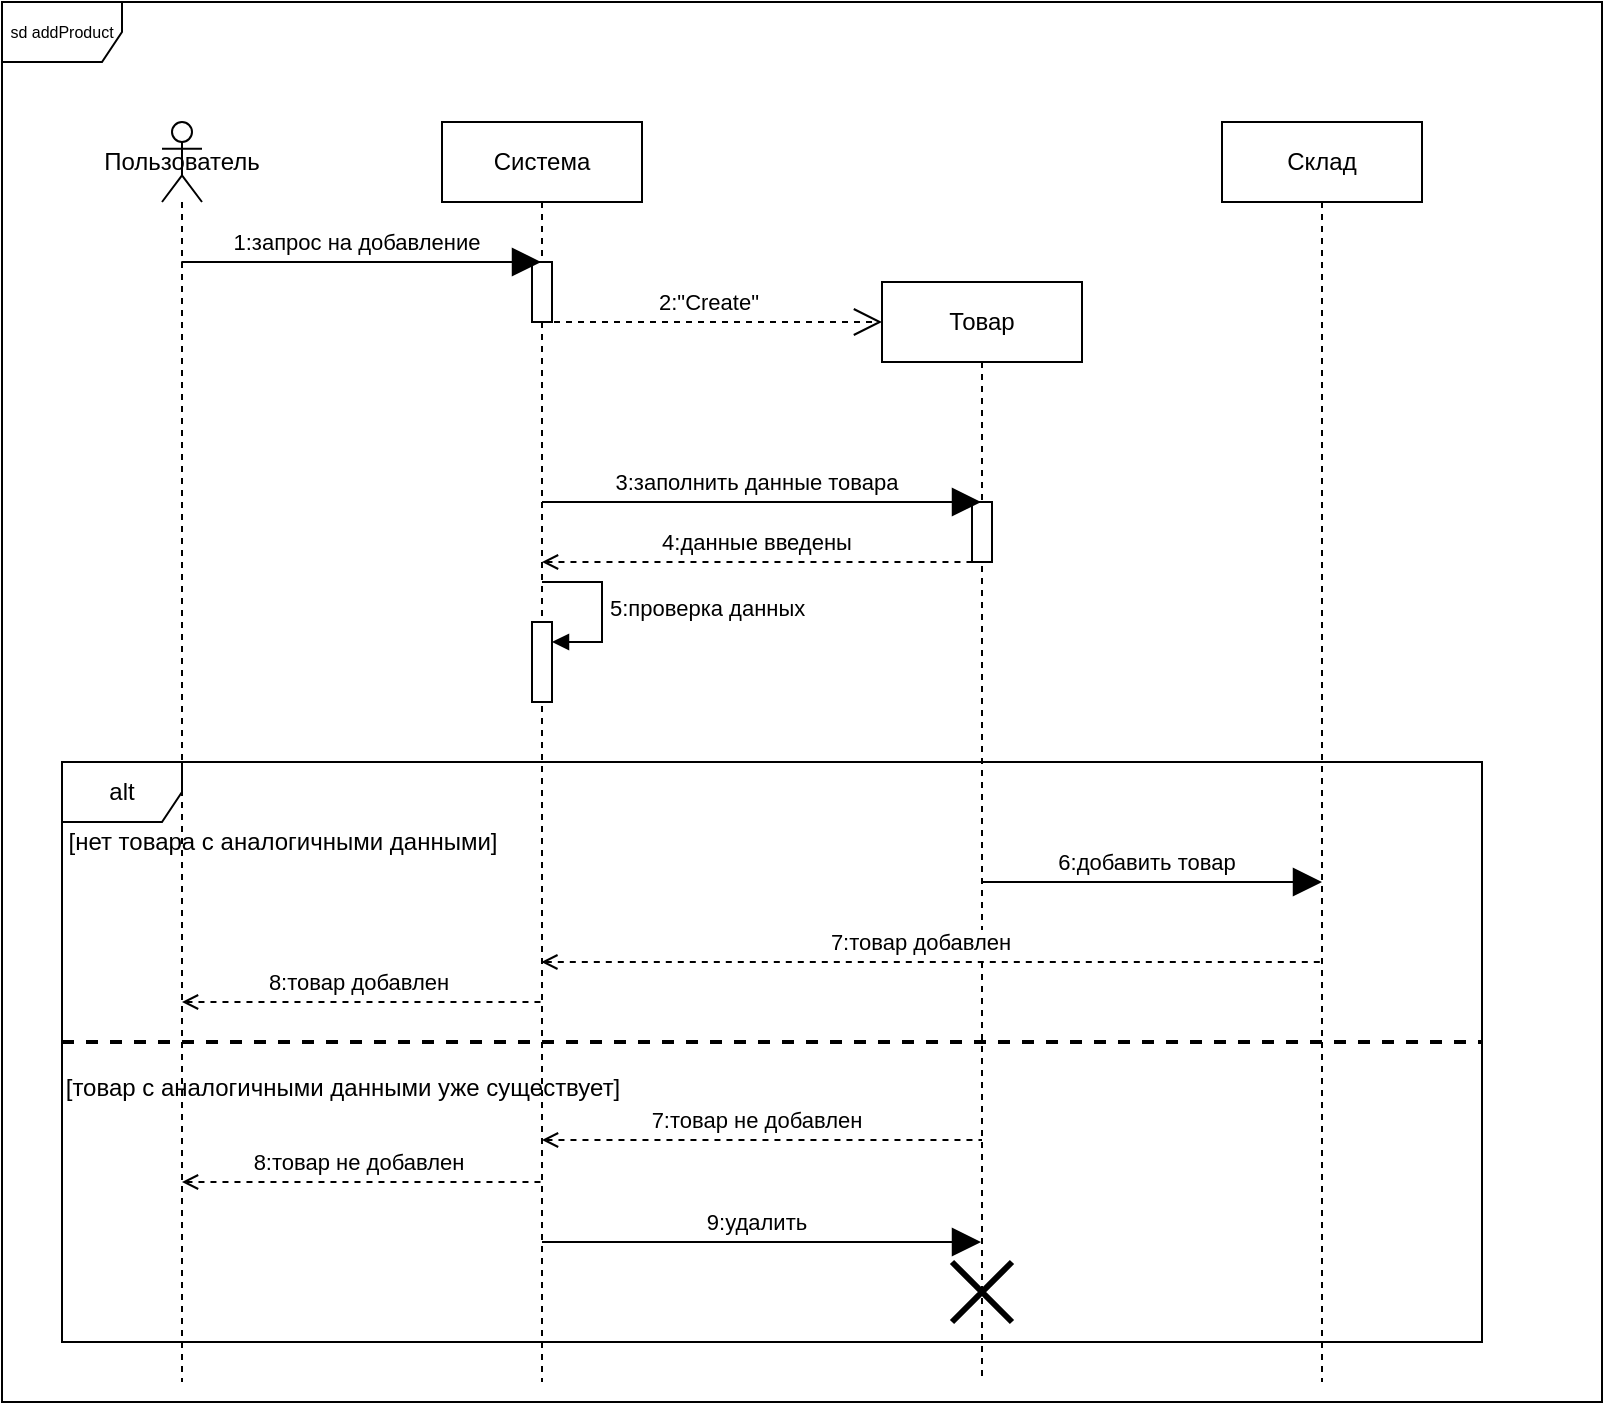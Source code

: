<mxfile version="24.0.7" type="device">
  <diagram name="Page-1" id="2YBvvXClWsGukQMizWep">
    <mxGraphModel dx="1259" dy="1762" grid="1" gridSize="10" guides="1" tooltips="1" connect="1" arrows="1" fold="1" page="1" pageScale="1" pageWidth="850" pageHeight="1100" math="0" shadow="0">
      <root>
        <mxCell id="0" />
        <mxCell id="1" parent="0" />
        <mxCell id="aM9ryv3xv72pqoxQDRHE-5" value="Система" style="shape=umlLifeline;perimeter=lifelinePerimeter;whiteSpace=wrap;html=1;container=0;dropTarget=0;collapsible=0;recursiveResize=0;outlineConnect=0;portConstraint=eastwest;newEdgeStyle={&quot;edgeStyle&quot;:&quot;elbowEdgeStyle&quot;,&quot;elbow&quot;:&quot;vertical&quot;,&quot;curved&quot;:0,&quot;rounded&quot;:0};" parent="1" vertex="1">
          <mxGeometry x="220" y="40" width="100" height="630" as="geometry" />
        </mxCell>
        <mxCell id="JQL4Ro9j3H7uzmRgNEVx-5" value="" style="html=1;points=[[0,0,0,0,5],[0,1,0,0,-5],[1,0,0,0,5],[1,1,0,0,-5]];perimeter=orthogonalPerimeter;outlineConnect=0;targetShapes=umlLifeline;portConstraint=eastwest;newEdgeStyle={&quot;curved&quot;:0,&quot;rounded&quot;:0};" vertex="1" parent="aM9ryv3xv72pqoxQDRHE-5">
          <mxGeometry x="45" y="70" width="10" height="30" as="geometry" />
        </mxCell>
        <mxCell id="JQL4Ro9j3H7uzmRgNEVx-39" value="" style="html=1;points=[[0,0,0,0,5],[0,1,0,0,-5],[1,0,0,0,5],[1,1,0,0,-5]];perimeter=orthogonalPerimeter;outlineConnect=0;targetShapes=umlLifeline;portConstraint=eastwest;newEdgeStyle={&quot;curved&quot;:0,&quot;rounded&quot;:0};" vertex="1" parent="aM9ryv3xv72pqoxQDRHE-5">
          <mxGeometry x="45" y="250" width="10" height="40" as="geometry" />
        </mxCell>
        <mxCell id="JQL4Ro9j3H7uzmRgNEVx-40" value="5:проверка данных" style="html=1;align=left;spacingLeft=2;endArrow=block;rounded=0;edgeStyle=orthogonalEdgeStyle;curved=0;rounded=0;" edge="1" target="JQL4Ro9j3H7uzmRgNEVx-39" parent="aM9ryv3xv72pqoxQDRHE-5">
          <mxGeometry relative="1" as="geometry">
            <mxPoint x="50" y="230" as="sourcePoint" />
            <Array as="points">
              <mxPoint x="80" y="260" />
            </Array>
          </mxGeometry>
        </mxCell>
        <mxCell id="mpVmafUk8Vq4Kn1Bw94z-4" value="Товар" style="shape=umlLifeline;perimeter=lifelinePerimeter;whiteSpace=wrap;html=1;container=0;dropTarget=0;collapsible=0;recursiveResize=0;outlineConnect=0;portConstraint=eastwest;newEdgeStyle={&quot;edgeStyle&quot;:&quot;elbowEdgeStyle&quot;,&quot;elbow&quot;:&quot;vertical&quot;,&quot;curved&quot;:0,&quot;rounded&quot;:0};" parent="1" vertex="1">
          <mxGeometry x="440" y="120" width="100" height="550" as="geometry" />
        </mxCell>
        <mxCell id="JQL4Ro9j3H7uzmRgNEVx-8" value="" style="html=1;points=[[0,0,0,0,5],[0,1,0,0,-5],[1,0,0,0,5],[1,1,0,0,-5]];perimeter=orthogonalPerimeter;outlineConnect=0;targetShapes=umlLifeline;portConstraint=eastwest;newEdgeStyle={&quot;curved&quot;:0,&quot;rounded&quot;:0};" vertex="1" parent="mpVmafUk8Vq4Kn1Bw94z-4">
          <mxGeometry x="45" y="110" width="10" height="30" as="geometry" />
        </mxCell>
        <mxCell id="JQL4Ro9j3H7uzmRgNEVx-1" value="" style="endArrow=block;endFill=1;endSize=12;html=1;rounded=0;" edge="1" parent="1" target="aM9ryv3xv72pqoxQDRHE-5">
          <mxGeometry width="160" relative="1" as="geometry">
            <mxPoint x="89.667" y="110" as="sourcePoint" />
            <mxPoint x="500" y="340" as="targetPoint" />
            <Array as="points">
              <mxPoint x="220" y="110" />
            </Array>
          </mxGeometry>
        </mxCell>
        <mxCell id="JQL4Ro9j3H7uzmRgNEVx-2" value="1:запрос на добавление" style="edgeLabel;html=1;align=center;verticalAlign=middle;resizable=0;points=[];" vertex="1" connectable="0" parent="JQL4Ro9j3H7uzmRgNEVx-1">
          <mxGeometry x="-0.029" relative="1" as="geometry">
            <mxPoint y="-10" as="offset" />
          </mxGeometry>
        </mxCell>
        <mxCell id="JQL4Ro9j3H7uzmRgNEVx-3" value="" style="endArrow=open;endFill=1;endSize=12;html=1;rounded=0;dashed=1;" edge="1" parent="1">
          <mxGeometry width="160" relative="1" as="geometry">
            <mxPoint x="270" y="140" as="sourcePoint" />
            <mxPoint x="440" y="140" as="targetPoint" />
          </mxGeometry>
        </mxCell>
        <mxCell id="JQL4Ro9j3H7uzmRgNEVx-4" value="2:&quot;Create&quot;" style="edgeLabel;html=1;align=center;verticalAlign=middle;resizable=0;points=[];" vertex="1" connectable="0" parent="JQL4Ro9j3H7uzmRgNEVx-3">
          <mxGeometry x="-0.029" relative="1" as="geometry">
            <mxPoint y="-10" as="offset" />
          </mxGeometry>
        </mxCell>
        <mxCell id="JQL4Ro9j3H7uzmRgNEVx-6" value="" style="endArrow=block;endFill=1;endSize=12;html=1;rounded=0;" edge="1" parent="1" target="mpVmafUk8Vq4Kn1Bw94z-4">
          <mxGeometry width="160" relative="1" as="geometry">
            <mxPoint x="270" y="230" as="sourcePoint" />
            <mxPoint x="450" y="230" as="targetPoint" />
            <Array as="points">
              <mxPoint x="400" y="230" />
            </Array>
          </mxGeometry>
        </mxCell>
        <mxCell id="JQL4Ro9j3H7uzmRgNEVx-7" value="3:заполнить данные товара" style="edgeLabel;html=1;align=center;verticalAlign=middle;resizable=0;points=[];" vertex="1" connectable="0" parent="JQL4Ro9j3H7uzmRgNEVx-6">
          <mxGeometry x="-0.029" relative="1" as="geometry">
            <mxPoint y="-10" as="offset" />
          </mxGeometry>
        </mxCell>
        <mxCell id="JQL4Ro9j3H7uzmRgNEVx-11" value="" style="endArrow=none;endFill=0;endSize=12;html=1;rounded=0;startArrow=open;startFill=0;targetPerimeterSpacing=12;sourcePerimeterSpacing=6;dashed=1;" edge="1" parent="1">
          <mxGeometry width="160" relative="1" as="geometry">
            <mxPoint x="269.667" y="460.0" as="sourcePoint" />
            <mxPoint x="659.5" y="460.0" as="targetPoint" />
            <Array as="points">
              <mxPoint x="440" y="460" />
            </Array>
          </mxGeometry>
        </mxCell>
        <mxCell id="JQL4Ro9j3H7uzmRgNEVx-12" value="7:товар добавлен" style="edgeLabel;html=1;align=center;verticalAlign=middle;resizable=0;points=[];" vertex="1" connectable="0" parent="JQL4Ro9j3H7uzmRgNEVx-11">
          <mxGeometry x="-0.029" relative="1" as="geometry">
            <mxPoint y="-10" as="offset" />
          </mxGeometry>
        </mxCell>
        <mxCell id="JQL4Ro9j3H7uzmRgNEVx-13" value="Склад" style="shape=umlLifeline;perimeter=lifelinePerimeter;whiteSpace=wrap;html=1;container=0;dropTarget=0;collapsible=0;recursiveResize=0;outlineConnect=0;portConstraint=eastwest;newEdgeStyle={&quot;edgeStyle&quot;:&quot;elbowEdgeStyle&quot;,&quot;elbow&quot;:&quot;vertical&quot;,&quot;curved&quot;:0,&quot;rounded&quot;:0};" vertex="1" parent="1">
          <mxGeometry x="610" y="40" width="100" height="630" as="geometry" />
        </mxCell>
        <mxCell id="JQL4Ro9j3H7uzmRgNEVx-15" value="" style="endArrow=block;endFill=1;endSize=12;html=1;rounded=0;" edge="1" parent="1">
          <mxGeometry width="160" relative="1" as="geometry">
            <mxPoint x="490" y="420" as="sourcePoint" />
            <mxPoint x="660" y="420" as="targetPoint" />
            <Array as="points">
              <mxPoint x="625" y="420" />
            </Array>
          </mxGeometry>
        </mxCell>
        <mxCell id="JQL4Ro9j3H7uzmRgNEVx-16" value="6:добавить товар" style="edgeLabel;html=1;align=center;verticalAlign=middle;resizable=0;points=[];" vertex="1" connectable="0" parent="JQL4Ro9j3H7uzmRgNEVx-15">
          <mxGeometry x="-0.029" relative="1" as="geometry">
            <mxPoint x="-1" y="-10" as="offset" />
          </mxGeometry>
        </mxCell>
        <mxCell id="JQL4Ro9j3H7uzmRgNEVx-19" value="Пользователь" style="shape=umlLifeline;perimeter=lifelinePerimeter;whiteSpace=wrap;html=1;container=1;dropTarget=0;collapsible=0;recursiveResize=0;outlineConnect=0;portConstraint=eastwest;newEdgeStyle={&quot;curved&quot;:0,&quot;rounded&quot;:0};participant=umlActor;size=40;" vertex="1" parent="1">
          <mxGeometry x="80" y="40" width="20" height="630" as="geometry" />
        </mxCell>
        <mxCell id="JQL4Ro9j3H7uzmRgNEVx-20" value="" style="endArrow=none;endFill=0;endSize=12;html=1;rounded=0;startArrow=open;startFill=0;targetPerimeterSpacing=12;sourcePerimeterSpacing=6;dashed=1;" edge="1" parent="1">
          <mxGeometry width="160" relative="1" as="geometry">
            <mxPoint x="90" y="480" as="sourcePoint" />
            <mxPoint x="270" y="480" as="targetPoint" />
            <Array as="points">
              <mxPoint x="220" y="480" />
            </Array>
          </mxGeometry>
        </mxCell>
        <mxCell id="JQL4Ro9j3H7uzmRgNEVx-21" value="8:товар добавлен" style="edgeLabel;html=1;align=center;verticalAlign=middle;resizable=0;points=[];" vertex="1" connectable="0" parent="JQL4Ro9j3H7uzmRgNEVx-20">
          <mxGeometry x="-0.029" relative="1" as="geometry">
            <mxPoint y="-10" as="offset" />
          </mxGeometry>
        </mxCell>
        <mxCell id="JQL4Ro9j3H7uzmRgNEVx-23" value="alt" style="shape=umlFrame;whiteSpace=wrap;html=1;pointerEvents=0;" vertex="1" parent="1">
          <mxGeometry x="30" y="360" width="710" height="290" as="geometry" />
        </mxCell>
        <mxCell id="JQL4Ro9j3H7uzmRgNEVx-26" value="" style="line;strokeWidth=2;fillColor=none;align=left;verticalAlign=middle;spacingTop=-1;spacingLeft=3;spacingRight=3;rotatable=0;labelPosition=right;points=[];portConstraint=eastwest;strokeColor=default;dashed=1;perimeterSpacing=14;" vertex="1" parent="1">
          <mxGeometry x="30" y="496" width="710" height="8" as="geometry" />
        </mxCell>
        <mxCell id="JQL4Ro9j3H7uzmRgNEVx-27" value="[нет товара с аналогичными данными]" style="text;html=1;align=center;verticalAlign=middle;resizable=0;points=[];autosize=1;strokeColor=none;fillColor=none;" vertex="1" parent="1">
          <mxGeometry x="20" y="385" width="240" height="30" as="geometry" />
        </mxCell>
        <mxCell id="JQL4Ro9j3H7uzmRgNEVx-28" value="[товар с аналогичными данными уже существует]" style="text;html=1;align=center;verticalAlign=middle;resizable=0;points=[];autosize=1;strokeColor=none;fillColor=none;" vertex="1" parent="1">
          <mxGeometry x="20" y="508" width="300" height="30" as="geometry" />
        </mxCell>
        <mxCell id="JQL4Ro9j3H7uzmRgNEVx-29" value="" style="endArrow=none;endFill=0;endSize=12;html=1;rounded=0;startArrow=open;startFill=0;targetPerimeterSpacing=12;sourcePerimeterSpacing=6;dashed=1;" edge="1" parent="1">
          <mxGeometry width="160" relative="1" as="geometry">
            <mxPoint x="269.997" y="549" as="sourcePoint" />
            <mxPoint x="490" y="549" as="targetPoint" />
            <Array as="points">
              <mxPoint x="440.33" y="549" />
            </Array>
          </mxGeometry>
        </mxCell>
        <mxCell id="JQL4Ro9j3H7uzmRgNEVx-30" value="7:товар не добавлен" style="edgeLabel;html=1;align=center;verticalAlign=middle;resizable=0;points=[];" vertex="1" connectable="0" parent="JQL4Ro9j3H7uzmRgNEVx-29">
          <mxGeometry x="-0.029" relative="1" as="geometry">
            <mxPoint y="-10" as="offset" />
          </mxGeometry>
        </mxCell>
        <mxCell id="JQL4Ro9j3H7uzmRgNEVx-31" value="" style="endArrow=none;endFill=0;endSize=12;html=1;rounded=0;startArrow=open;startFill=0;targetPerimeterSpacing=12;sourcePerimeterSpacing=6;dashed=1;" edge="1" parent="1">
          <mxGeometry width="160" relative="1" as="geometry">
            <mxPoint x="89.997" y="570" as="sourcePoint" />
            <mxPoint x="270" y="570" as="targetPoint" />
            <Array as="points">
              <mxPoint x="260.33" y="570" />
            </Array>
          </mxGeometry>
        </mxCell>
        <mxCell id="JQL4Ro9j3H7uzmRgNEVx-32" value="8:товар не добавлен" style="edgeLabel;html=1;align=center;verticalAlign=middle;resizable=0;points=[];" vertex="1" connectable="0" parent="JQL4Ro9j3H7uzmRgNEVx-31">
          <mxGeometry x="-0.029" relative="1" as="geometry">
            <mxPoint y="-10" as="offset" />
          </mxGeometry>
        </mxCell>
        <mxCell id="JQL4Ro9j3H7uzmRgNEVx-36" value="" style="endArrow=none;endFill=0;endSize=12;html=1;rounded=0;startArrow=open;startFill=0;targetPerimeterSpacing=12;sourcePerimeterSpacing=6;dashed=1;" edge="1" parent="1" source="aM9ryv3xv72pqoxQDRHE-5">
          <mxGeometry width="160" relative="1" as="geometry">
            <mxPoint x="310" y="260" as="sourcePoint" />
            <mxPoint x="490" y="260" as="targetPoint" />
            <Array as="points">
              <mxPoint x="440" y="260" />
            </Array>
          </mxGeometry>
        </mxCell>
        <mxCell id="JQL4Ro9j3H7uzmRgNEVx-37" value="4:данные введены" style="edgeLabel;html=1;align=center;verticalAlign=middle;resizable=0;points=[];" vertex="1" connectable="0" parent="JQL4Ro9j3H7uzmRgNEVx-36">
          <mxGeometry x="-0.029" relative="1" as="geometry">
            <mxPoint y="-10" as="offset" />
          </mxGeometry>
        </mxCell>
        <mxCell id="JQL4Ro9j3H7uzmRgNEVx-41" value="" style="shape=umlDestroy;whiteSpace=wrap;html=1;strokeWidth=3;targetShapes=umlLifeline;" vertex="1" parent="1">
          <mxGeometry x="475" y="610" width="30" height="30" as="geometry" />
        </mxCell>
        <mxCell id="JQL4Ro9j3H7uzmRgNEVx-42" value="" style="endArrow=block;endFill=1;endSize=12;html=1;rounded=0;" edge="1" parent="1">
          <mxGeometry width="160" relative="1" as="geometry">
            <mxPoint x="270" y="600" as="sourcePoint" />
            <mxPoint x="489.5" y="600" as="targetPoint" />
            <Array as="points">
              <mxPoint x="405" y="600" />
            </Array>
          </mxGeometry>
        </mxCell>
        <mxCell id="JQL4Ro9j3H7uzmRgNEVx-43" value="9:удалить" style="edgeLabel;html=1;align=center;verticalAlign=middle;resizable=0;points=[];" vertex="1" connectable="0" parent="JQL4Ro9j3H7uzmRgNEVx-42">
          <mxGeometry x="-0.029" relative="1" as="geometry">
            <mxPoint y="-10" as="offset" />
          </mxGeometry>
        </mxCell>
        <mxCell id="JQL4Ro9j3H7uzmRgNEVx-44" value="sd addProduct" style="shape=umlFrame;whiteSpace=wrap;html=1;pointerEvents=0;fillStyle=auto;align=center;perimeterSpacing=1;labelPadding=0;container=0;autosize=0;shadow=0;fontSize=8;" vertex="1" parent="1">
          <mxGeometry y="-20" width="800" height="700" as="geometry" />
        </mxCell>
      </root>
    </mxGraphModel>
  </diagram>
</mxfile>
